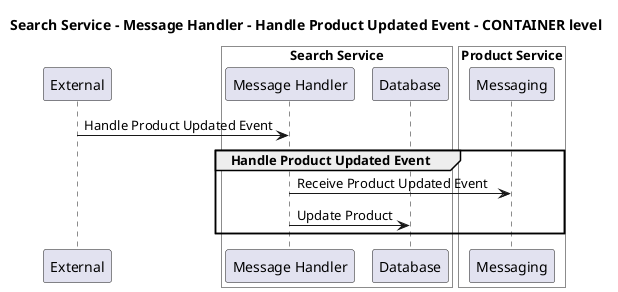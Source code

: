 @startuml

title Search Service - Message Handler - Handle Product Updated Event - CONTAINER level

participant "External" as C4InterFlow.SoftwareSystems.ExternalSystem

box "Search Service" #White
    participant "Message Handler" as ECommercePlatform.SoftwareSystems.SearchService.Containers.MessageHandler
    participant "Database" as ECommercePlatform.SoftwareSystems.SearchService.Containers.Database
end box


box "Product Service" #White
    participant "Messaging" as ECommercePlatform.SoftwareSystems.ProductService.Containers.Messaging
end box


C4InterFlow.SoftwareSystems.ExternalSystem -> ECommercePlatform.SoftwareSystems.SearchService.Containers.MessageHandler : Handle Product Updated Event
group Handle Product Updated Event
ECommercePlatform.SoftwareSystems.SearchService.Containers.MessageHandler -> ECommercePlatform.SoftwareSystems.ProductService.Containers.Messaging : Receive Product Updated Event
ECommercePlatform.SoftwareSystems.SearchService.Containers.MessageHandler -> ECommercePlatform.SoftwareSystems.SearchService.Containers.Database : Update Product
end


@enduml
